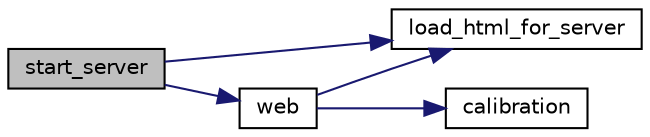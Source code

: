 digraph "start_server"
{
  edge [fontname="Helvetica",fontsize="10",labelfontname="Helvetica",labelfontsize="10"];
  node [fontname="Helvetica",fontsize="10",shape=record];
  rankdir="LR";
  Node15 [label="start_server",height=0.2,width=0.4,color="black", fillcolor="grey75", style="filled", fontcolor="black"];
  Node15 -> Node16 [color="midnightblue",fontsize="10",style="solid",fontname="Helvetica"];
  Node16 [label="load_html_for_server",height=0.2,width=0.4,color="black", fillcolor="white", style="filled",URL="$_server_8cpp.html#a94805064ef2899f4722376d6ffe68e2e"];
  Node15 -> Node17 [color="midnightblue",fontsize="10",style="solid",fontname="Helvetica"];
  Node17 [label="web",height=0.2,width=0.4,color="black", fillcolor="white", style="filled",URL="$_server_8cpp.html#a977c6768e799306a9617df05cdd3adf2"];
  Node17 -> Node18 [color="midnightblue",fontsize="10",style="solid",fontname="Helvetica"];
  Node18 [label="calibration",height=0.2,width=0.4,color="black", fillcolor="white", style="filled",URL="$lines_8cpp.html#a6d9dc88d64cd1f74a30fd0e404a3bb31"];
  Node17 -> Node16 [color="midnightblue",fontsize="10",style="solid",fontname="Helvetica"];
}
